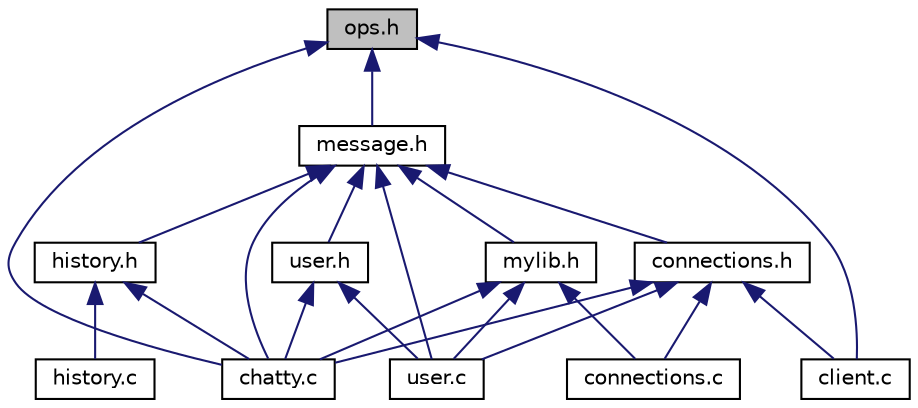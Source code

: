 digraph "ops.h"
{
  edge [fontname="Helvetica",fontsize="10",labelfontname="Helvetica",labelfontsize="10"];
  node [fontname="Helvetica",fontsize="10",shape=record];
  Node1 [label="ops.h",height=0.2,width=0.4,color="black", fillcolor="grey75", style="filled", fontcolor="black"];
  Node1 -> Node2 [dir="back",color="midnightblue",fontsize="10",style="solid"];
  Node2 [label="message.h",height=0.2,width=0.4,color="black", fillcolor="white", style="filled",URL="$message_8h.html",tooltip="Contiene il formato del messaggio. "];
  Node2 -> Node3 [dir="back",color="midnightblue",fontsize="10",style="solid"];
  Node3 [label="mylib.h",height=0.2,width=0.4,color="black", fillcolor="white", style="filled",URL="$mylib_8h.html",tooltip="Contiene librerie delle funzioni implementate in chatty.c. "];
  Node3 -> Node4 [dir="back",color="midnightblue",fontsize="10",style="solid"];
  Node4 [label="chatty.c",height=0.2,width=0.4,color="black", fillcolor="white", style="filled",URL="$chatty_8c.html",tooltip="File principale del server chatterbox. "];
  Node3 -> Node5 [dir="back",color="midnightblue",fontsize="10",style="solid"];
  Node5 [label="connections.c",height=0.2,width=0.4,color="black", fillcolor="white", style="filled",URL="$connections_8c.html",tooltip="contiene implementazione funzioni dichiarate in connections.h "];
  Node3 -> Node6 [dir="back",color="midnightblue",fontsize="10",style="solid"];
  Node6 [label="user.c",height=0.2,width=0.4,color="black", fillcolor="white", style="filled",URL="$user_8c.html",tooltip="Contiene implementazione funzioni dichiarate in user.h. "];
  Node2 -> Node4 [dir="back",color="midnightblue",fontsize="10",style="solid"];
  Node2 -> Node7 [dir="back",color="midnightblue",fontsize="10",style="solid"];
  Node7 [label="connections.h",height=0.2,width=0.4,color="black", fillcolor="white", style="filled",URL="$connections_8h_source.html"];
  Node7 -> Node4 [dir="back",color="midnightblue",fontsize="10",style="solid"];
  Node7 -> Node8 [dir="back",color="midnightblue",fontsize="10",style="solid"];
  Node8 [label="client.c",height=0.2,width=0.4,color="black", fillcolor="white", style="filled",URL="$client_8c.html",tooltip="Semplice client di test. "];
  Node7 -> Node5 [dir="back",color="midnightblue",fontsize="10",style="solid"];
  Node7 -> Node6 [dir="back",color="midnightblue",fontsize="10",style="solid"];
  Node2 -> Node9 [dir="back",color="midnightblue",fontsize="10",style="solid"];
  Node9 [label="user.h",height=0.2,width=0.4,color="black", fillcolor="white", style="filled",URL="$user_8h.html",tooltip="Contiene librerie delle funzioni implementate in history.c. "];
  Node9 -> Node4 [dir="back",color="midnightblue",fontsize="10",style="solid"];
  Node9 -> Node6 [dir="back",color="midnightblue",fontsize="10",style="solid"];
  Node2 -> Node10 [dir="back",color="midnightblue",fontsize="10",style="solid"];
  Node10 [label="history.h",height=0.2,width=0.4,color="black", fillcolor="white", style="filled",URL="$history_8h_source.html"];
  Node10 -> Node4 [dir="back",color="midnightblue",fontsize="10",style="solid"];
  Node10 -> Node11 [dir="back",color="midnightblue",fontsize="10",style="solid"];
  Node11 [label="history.c",height=0.2,width=0.4,color="black", fillcolor="white", style="filled",URL="$history_8c.html",tooltip="Contiene implementazione funzioni dichiarate in history.h. "];
  Node2 -> Node6 [dir="back",color="midnightblue",fontsize="10",style="solid"];
  Node1 -> Node4 [dir="back",color="midnightblue",fontsize="10",style="solid"];
  Node1 -> Node8 [dir="back",color="midnightblue",fontsize="10",style="solid"];
}
